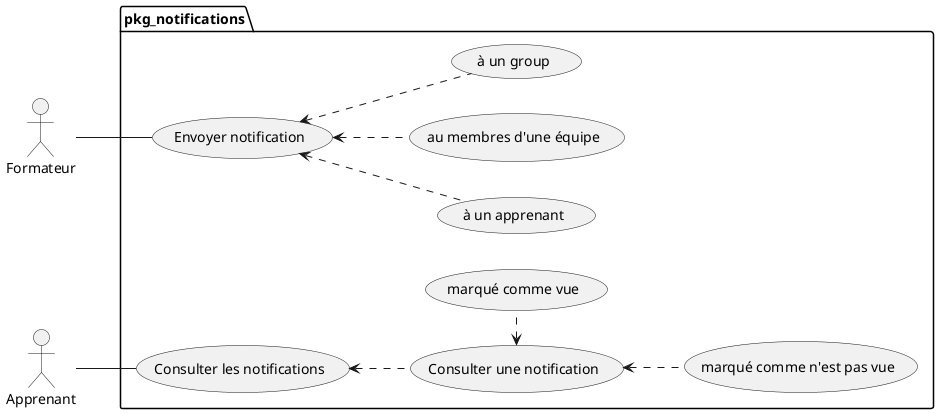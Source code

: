 @startuml uses_cases_pkg_notifications

left to right direction


actor Formateur as formateur
actor Apprenant as apprenant
package pkg_notifications {

  formateur -- (Envoyer notification)  
  (Envoyer notification) <.. (à un apprenant)  
  (Envoyer notification) <.. (au membres d'une équipe) 
  (Envoyer notification) <.. (à un group)

  apprenant -- (Consulter les notifications)
  (Consulter les notifications)  <.. (Consulter une notification)
  (Consulter une notification) <. (marqué comme vue)
  (Consulter une notification) <.. (marqué comme n'est pas vue)
}  



' note right of admin : "note 1"

@enduml